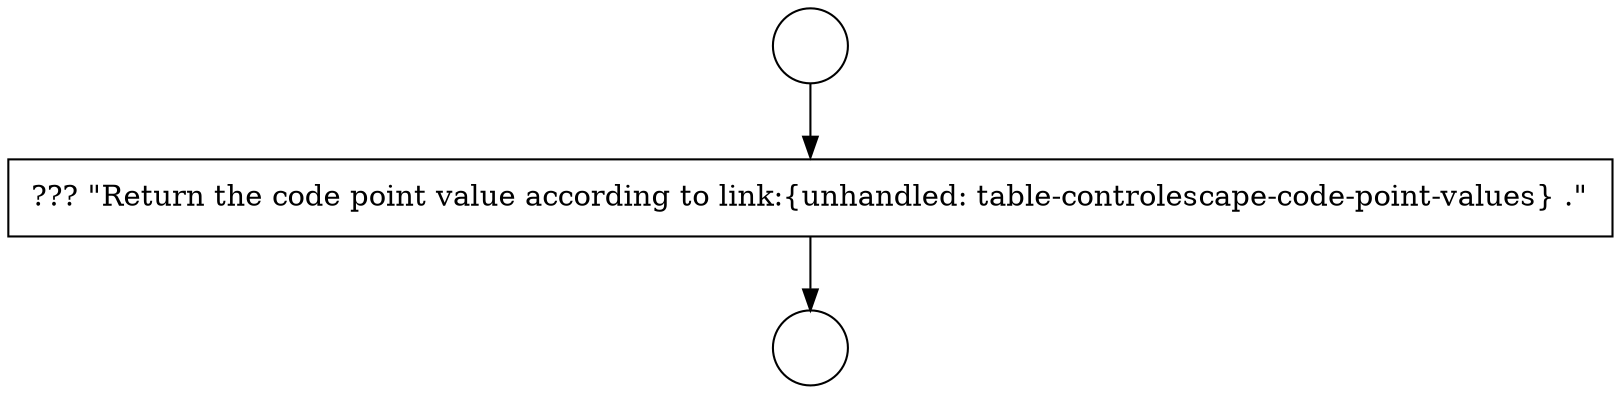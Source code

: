 digraph {
  node14577 [shape=circle label=" " color="black" fillcolor="white" style=filled]
  node14579 [shape=none, margin=0, label=<<font color="black">
    <table border="0" cellborder="1" cellspacing="0" cellpadding="10">
      <tr><td align="left">??? &quot;Return the code point value according to link:{unhandled: table-controlescape-code-point-values} .&quot;</td></tr>
    </table>
  </font>> color="black" fillcolor="white" style=filled]
  node14578 [shape=circle label=" " color="black" fillcolor="white" style=filled]
  node14577 -> node14579 [ color="black"]
  node14579 -> node14578 [ color="black"]
}
